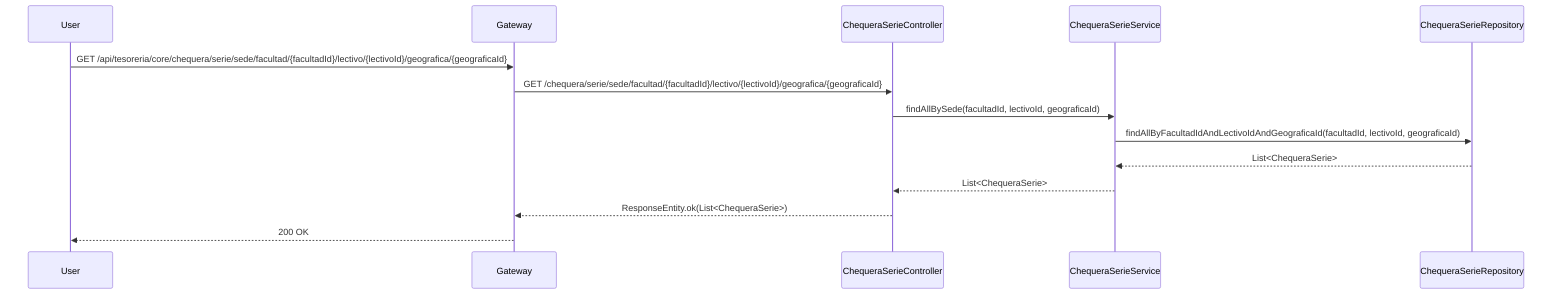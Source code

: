 sequenceDiagram
    participant User
    participant Gateway
    participant ChequeraSerieController
    participant ChequeraSerieService
    participant ChequeraSerieRepository

    User->>Gateway: GET /api/tesoreria/core/chequera/serie/sede/facultad/{facultadId}/lectivo/{lectivoId}/geografica/{geograficaId}
    Gateway->>ChequeraSerieController: GET /chequera/serie/sede/facultad/{facultadId}/lectivo/{lectivoId}/geografica/{geograficaId}
    ChequeraSerieController->>ChequeraSerieService: findAllBySede(facultadId, lectivoId, geograficaId)
    ChequeraSerieService->>ChequeraSerieRepository: findAllByFacultadIdAndLectivoIdAndGeograficaId(facultadId, lectivoId, geograficaId)
    ChequeraSerieRepository-->>ChequeraSerieService: List<ChequeraSerie>
    ChequeraSerieService-->>ChequeraSerieController: List<ChequeraSerie>
    ChequeraSerieController-->>Gateway: ResponseEntity.ok(List<ChequeraSerie>)
    Gateway-->>User: 200 OK